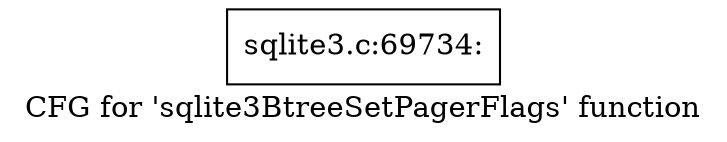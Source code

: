 digraph "CFG for 'sqlite3BtreeSetPagerFlags' function" {
	label="CFG for 'sqlite3BtreeSetPagerFlags' function";

	Node0x55c0f57ea9f0 [shape=record,label="{sqlite3.c:69734:}"];
}
